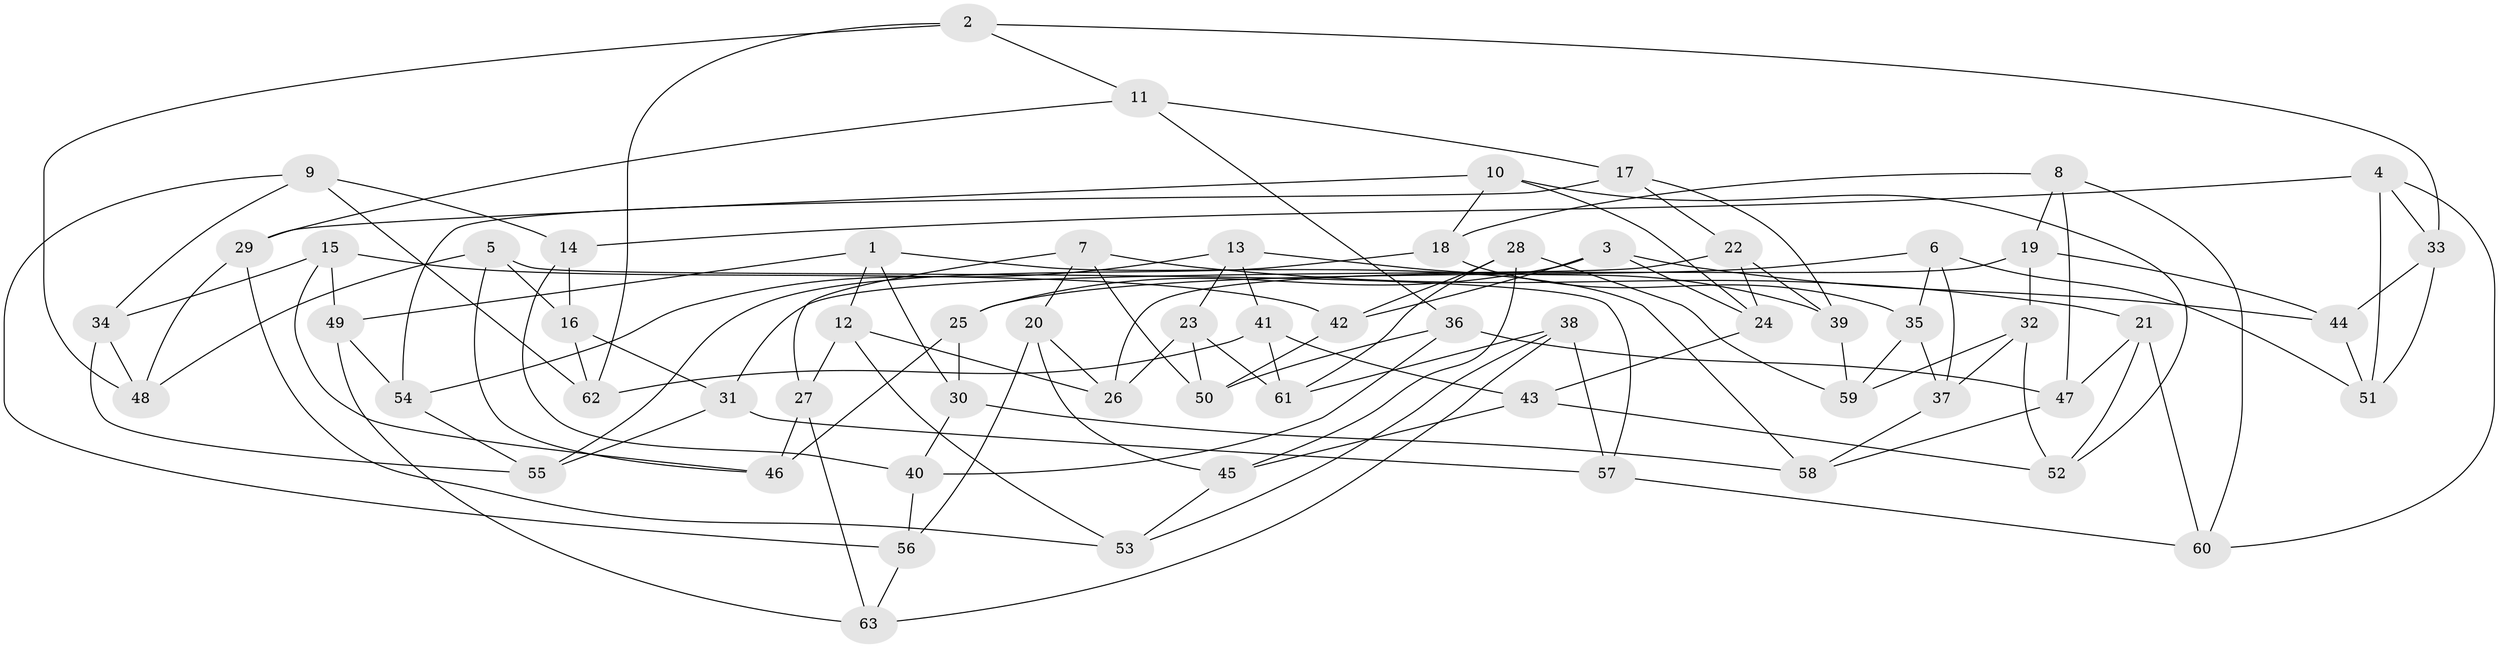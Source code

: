 // coarse degree distribution, {4: 0.32432432432432434, 6: 0.5675675675675675, 5: 0.10810810810810811}
// Generated by graph-tools (version 1.1) at 2025/52/02/27/25 19:52:29]
// undirected, 63 vertices, 126 edges
graph export_dot {
graph [start="1"]
  node [color=gray90,style=filled];
  1;
  2;
  3;
  4;
  5;
  6;
  7;
  8;
  9;
  10;
  11;
  12;
  13;
  14;
  15;
  16;
  17;
  18;
  19;
  20;
  21;
  22;
  23;
  24;
  25;
  26;
  27;
  28;
  29;
  30;
  31;
  32;
  33;
  34;
  35;
  36;
  37;
  38;
  39;
  40;
  41;
  42;
  43;
  44;
  45;
  46;
  47;
  48;
  49;
  50;
  51;
  52;
  53;
  54;
  55;
  56;
  57;
  58;
  59;
  60;
  61;
  62;
  63;
  1 -- 49;
  1 -- 30;
  1 -- 12;
  1 -- 58;
  2 -- 48;
  2 -- 33;
  2 -- 62;
  2 -- 11;
  3 -- 24;
  3 -- 42;
  3 -- 25;
  3 -- 44;
  4 -- 51;
  4 -- 60;
  4 -- 14;
  4 -- 33;
  5 -- 46;
  5 -- 16;
  5 -- 48;
  5 -- 57;
  6 -- 37;
  6 -- 25;
  6 -- 35;
  6 -- 51;
  7 -- 20;
  7 -- 21;
  7 -- 50;
  7 -- 27;
  8 -- 47;
  8 -- 19;
  8 -- 60;
  8 -- 18;
  9 -- 56;
  9 -- 34;
  9 -- 14;
  9 -- 62;
  10 -- 29;
  10 -- 18;
  10 -- 52;
  10 -- 24;
  11 -- 36;
  11 -- 29;
  11 -- 17;
  12 -- 27;
  12 -- 53;
  12 -- 26;
  13 -- 41;
  13 -- 23;
  13 -- 54;
  13 -- 39;
  14 -- 16;
  14 -- 40;
  15 -- 34;
  15 -- 49;
  15 -- 46;
  15 -- 42;
  16 -- 31;
  16 -- 62;
  17 -- 22;
  17 -- 54;
  17 -- 39;
  18 -- 35;
  18 -- 55;
  19 -- 32;
  19 -- 26;
  19 -- 44;
  20 -- 26;
  20 -- 45;
  20 -- 56;
  21 -- 60;
  21 -- 47;
  21 -- 52;
  22 -- 24;
  22 -- 39;
  22 -- 31;
  23 -- 50;
  23 -- 26;
  23 -- 61;
  24 -- 43;
  25 -- 46;
  25 -- 30;
  27 -- 46;
  27 -- 63;
  28 -- 42;
  28 -- 59;
  28 -- 45;
  28 -- 61;
  29 -- 48;
  29 -- 53;
  30 -- 58;
  30 -- 40;
  31 -- 57;
  31 -- 55;
  32 -- 37;
  32 -- 59;
  32 -- 52;
  33 -- 44;
  33 -- 51;
  34 -- 48;
  34 -- 55;
  35 -- 37;
  35 -- 59;
  36 -- 47;
  36 -- 50;
  36 -- 40;
  37 -- 58;
  38 -- 57;
  38 -- 63;
  38 -- 53;
  38 -- 61;
  39 -- 59;
  40 -- 56;
  41 -- 61;
  41 -- 43;
  41 -- 62;
  42 -- 50;
  43 -- 45;
  43 -- 52;
  44 -- 51;
  45 -- 53;
  47 -- 58;
  49 -- 63;
  49 -- 54;
  54 -- 55;
  56 -- 63;
  57 -- 60;
}
